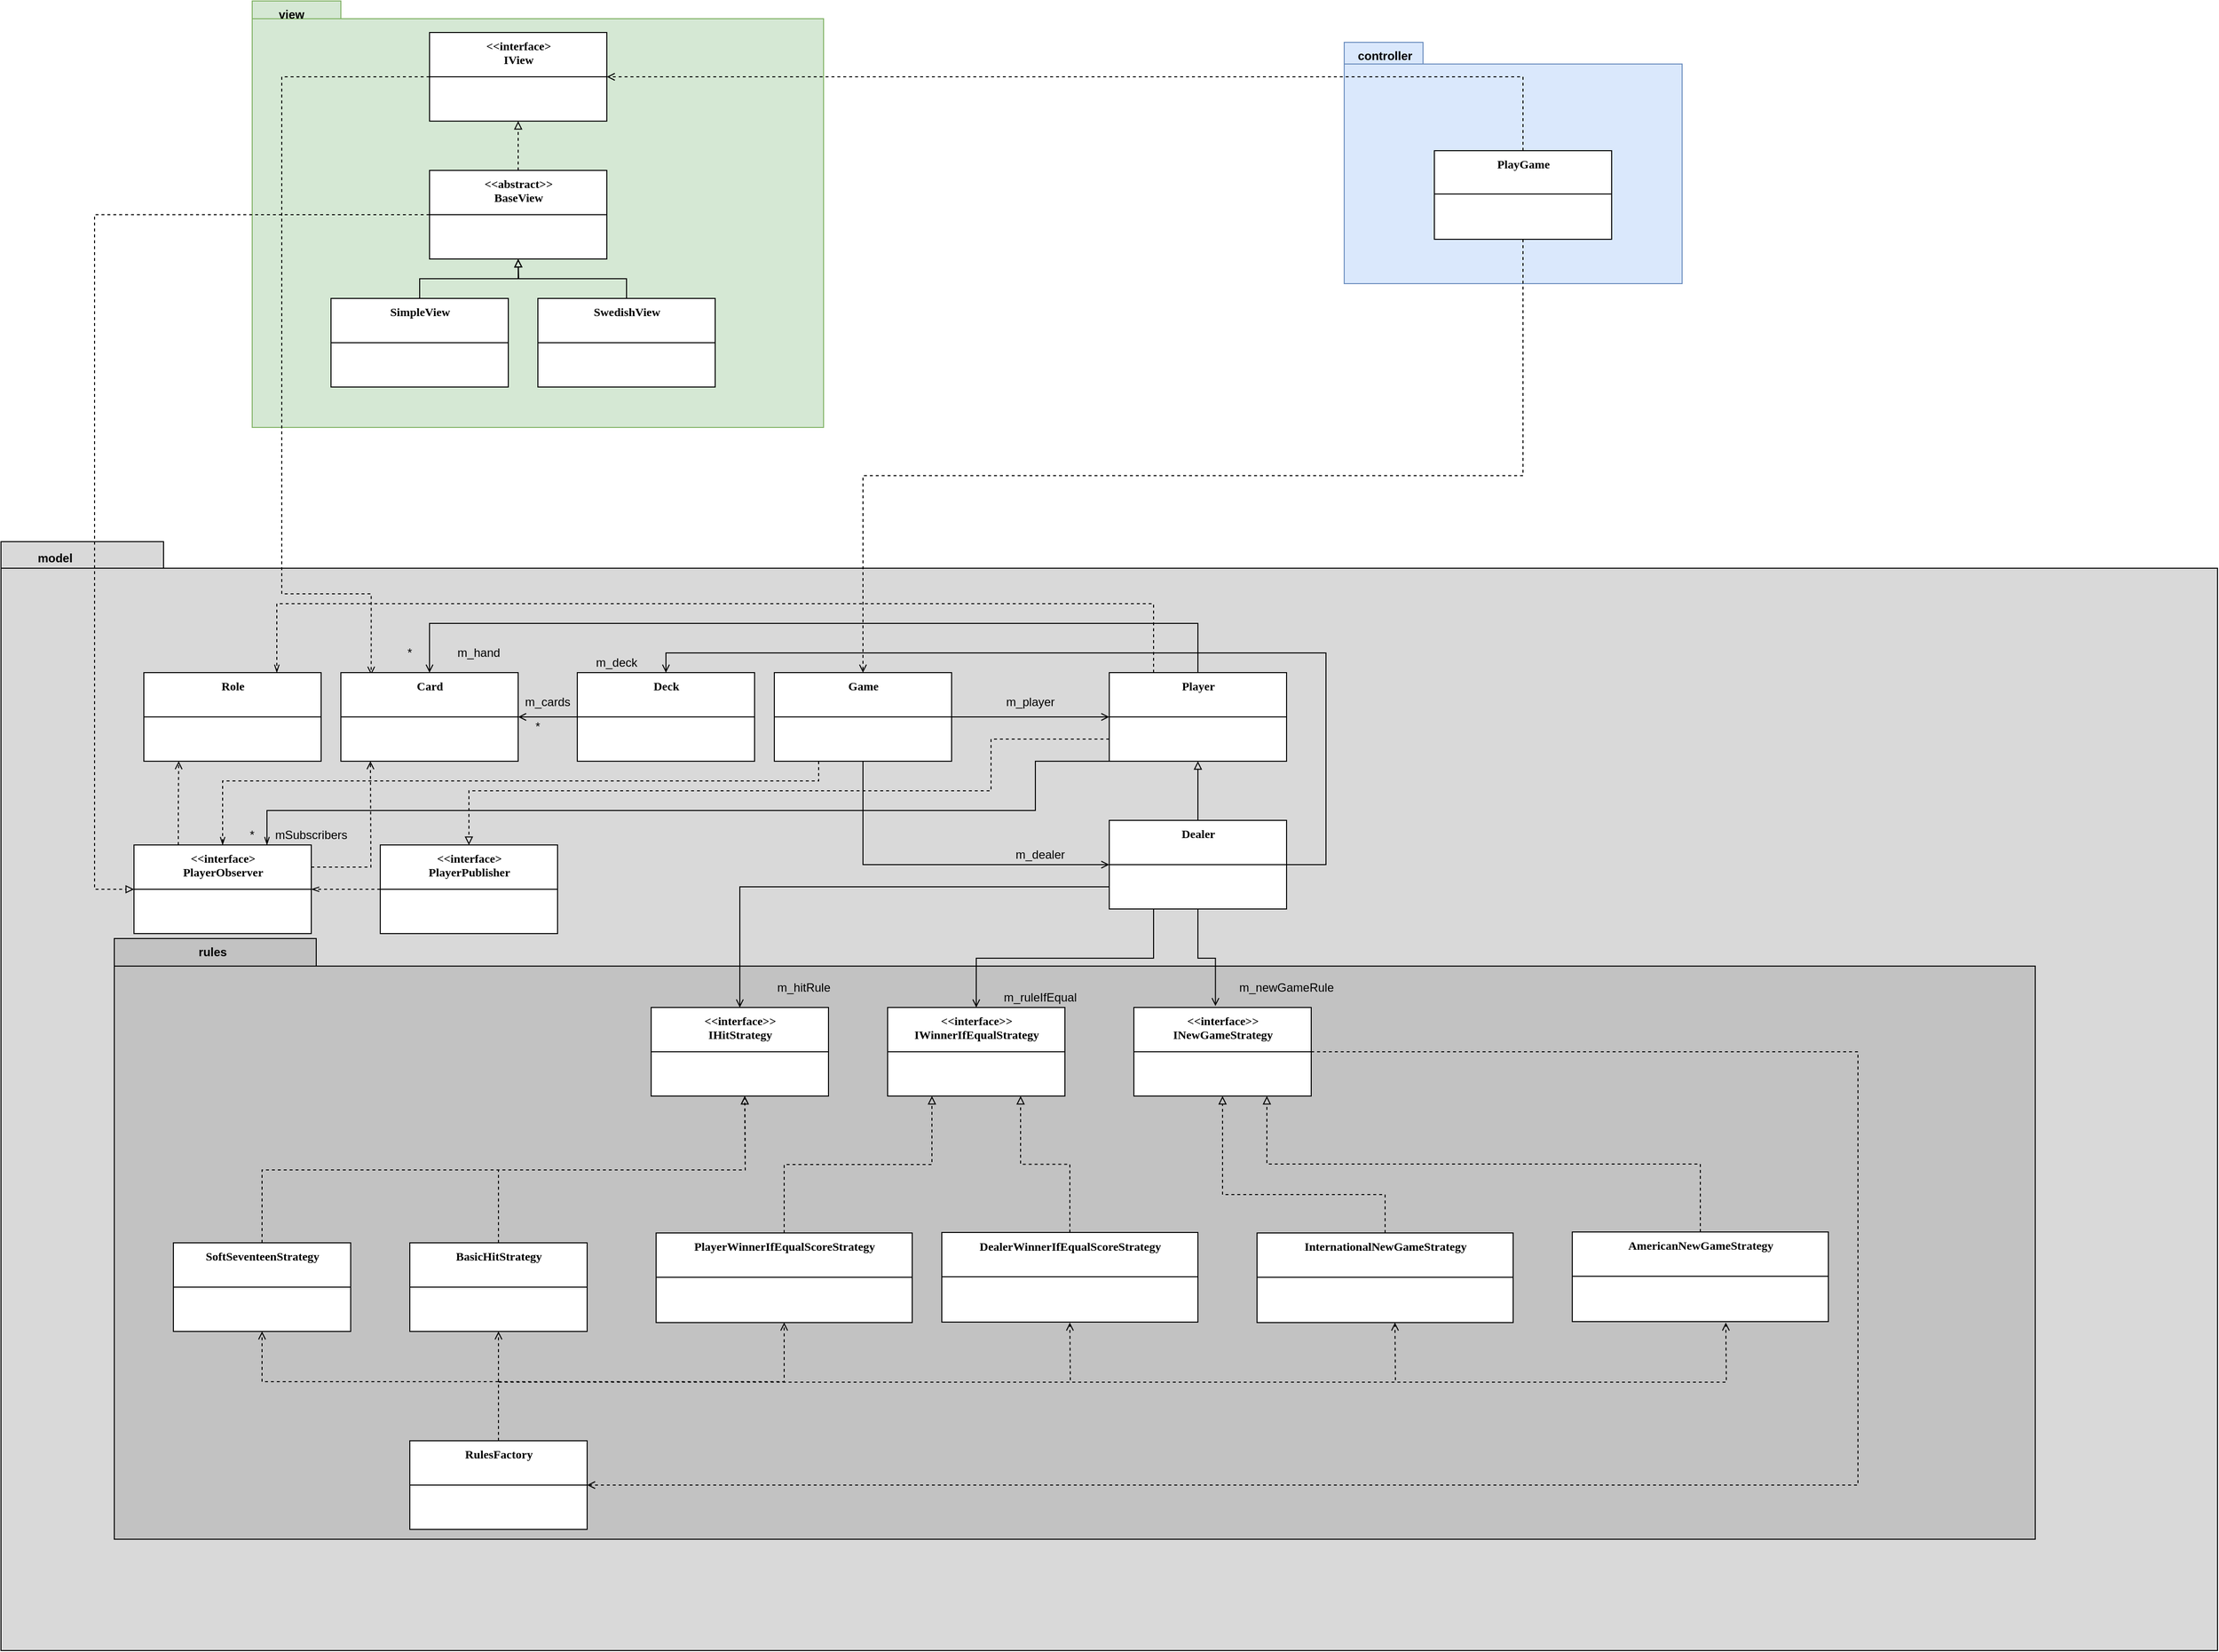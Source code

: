 <mxfile version="12.2.7" type="device" pages="1"><diagram name="Page-1" id="6133507b-19e7-1e82-6fc7-422aa6c4b21f"><mxGraphModel dx="4437" dy="2051" grid="1" gridSize="10" guides="1" tooltips="1" connect="1" arrows="1" fold="1" page="1" pageScale="1" pageWidth="1100" pageHeight="850" background="#ffffff" math="0" shadow="0"><root><mxCell id="0"/><mxCell id="1" parent="0"/><mxCell id="Ve1scf3bhmXjRZdMrJbv-100" value="" style="shape=folder;fontStyle=1;spacingTop=10;tabWidth=90;tabHeight=18;tabPosition=left;html=1;fillColor=#d5e8d4;strokeColor=#82b366;" vertex="1" parent="1"><mxGeometry x="110" y="18" width="580" height="433" as="geometry"/></mxCell><mxCell id="Ve1scf3bhmXjRZdMrJbv-98" value="" style="shape=folder;fontStyle=1;spacingTop=10;tabWidth=80;tabHeight=22;tabPosition=left;html=1;fillColor=#dae8fc;strokeColor=#6c8ebf;" vertex="1" parent="1"><mxGeometry x="1218.5" y="60" width="343" height="245" as="geometry"/></mxCell><mxCell id="Ve1scf3bhmXjRZdMrJbv-91" value="" style="shape=folder;fontStyle=1;spacingTop=10;tabWidth=165;tabHeight=27;tabPosition=left;html=1;fillColor=#D9D9D9;gradientColor=none;" vertex="1" parent="1"><mxGeometry x="-145" y="567" width="2250" height="1126" as="geometry"/></mxCell><mxCell id="Ve1scf3bhmXjRZdMrJbv-92" value="" style="shape=folder;fontStyle=1;spacingTop=10;tabWidth=205;tabHeight=28;tabPosition=left;html=1;fillColor=#C2C2C2;gradientColor=none;" vertex="1" parent="1"><mxGeometry x="-30" y="970" width="1950" height="610" as="geometry"/></mxCell><mxCell id="Ve1scf3bhmXjRZdMrJbv-52" style="edgeStyle=orthogonalEdgeStyle;rounded=0;orthogonalLoop=1;jettySize=auto;html=1;exitX=0;exitY=0.5;exitDx=0;exitDy=0;dashed=1;endArrow=open;endFill=0;strokeWidth=1;entryX=0.171;entryY=0.023;entryDx=0;entryDy=0;entryPerimeter=0;" edge="1" parent="1" source="78961159f06e98e8-17" target="Ve1scf3bhmXjRZdMrJbv-5"><mxGeometry relative="1" as="geometry"><mxPoint x="250" y="630" as="targetPoint"/><Array as="points"><mxPoint x="140" y="95"/><mxPoint x="140" y="620"/><mxPoint x="231" y="620"/></Array></mxGeometry></mxCell><mxCell id="78961159f06e98e8-17" value="&amp;lt;&amp;lt;interface&amp;gt;&lt;br&gt;IView" style="swimlane;html=1;fontStyle=1;align=center;verticalAlign=top;childLayout=stackLayout;horizontal=1;startSize=45;horizontalStack=0;resizeParent=1;resizeLast=0;collapsible=1;marginBottom=0;swimlaneFillColor=#ffffff;rounded=0;shadow=0;comic=0;labelBackgroundColor=none;strokeWidth=1;fillColor=#ffffff;fontFamily=Verdana;fontSize=12" parent="1" vertex="1"><mxGeometry x="290" y="50" width="180" height="90" as="geometry"/></mxCell><mxCell id="Ve1scf3bhmXjRZdMrJbv-63" style="edgeStyle=orthogonalEdgeStyle;rounded=0;orthogonalLoop=1;jettySize=auto;html=1;exitX=0;exitY=0.5;exitDx=0;exitDy=0;entryX=1;entryY=0.5;entryDx=0;entryDy=0;dashed=1;endArrow=openThin;endFill=0;strokeWidth=1;" edge="1" parent="1" source="Ve1scf3bhmXjRZdMrJbv-1" target="Ve1scf3bhmXjRZdMrJbv-2"><mxGeometry relative="1" as="geometry"/></mxCell><mxCell id="Ve1scf3bhmXjRZdMrJbv-1" value="&amp;lt;&amp;lt;interface&amp;gt;&lt;br&gt;PlayerPublisher" style="swimlane;html=1;fontStyle=1;align=center;verticalAlign=top;childLayout=stackLayout;horizontal=1;startSize=45;horizontalStack=0;resizeParent=1;resizeLast=0;collapsible=1;marginBottom=0;swimlaneFillColor=#ffffff;rounded=0;shadow=0;comic=0;labelBackgroundColor=none;strokeWidth=1;fillColor=#ffffff;fontFamily=Verdana;fontSize=12" vertex="1" parent="1"><mxGeometry x="240" y="875" width="180" height="90" as="geometry"/></mxCell><mxCell id="Ve1scf3bhmXjRZdMrJbv-67" style="edgeStyle=orthogonalEdgeStyle;rounded=0;orthogonalLoop=1;jettySize=auto;html=1;exitX=0.25;exitY=0;exitDx=0;exitDy=0;endArrow=open;endFill=0;strokeWidth=1;dashed=1;" edge="1" parent="1" source="Ve1scf3bhmXjRZdMrJbv-2"><mxGeometry relative="1" as="geometry"><mxPoint x="35.412" y="790" as="targetPoint"/></mxGeometry></mxCell><mxCell id="Ve1scf3bhmXjRZdMrJbv-68" style="edgeStyle=orthogonalEdgeStyle;rounded=0;orthogonalLoop=1;jettySize=auto;html=1;exitX=1;exitY=0.25;exitDx=0;exitDy=0;dashed=1;endArrow=open;endFill=0;strokeWidth=1;" edge="1" parent="1" source="Ve1scf3bhmXjRZdMrJbv-2"><mxGeometry relative="1" as="geometry"><mxPoint x="230" y="790" as="targetPoint"/></mxGeometry></mxCell><mxCell id="Ve1scf3bhmXjRZdMrJbv-2" value="&amp;lt;&amp;lt;interface&amp;gt;&lt;br&gt;PlayerObserver" style="swimlane;html=1;fontStyle=1;align=center;verticalAlign=top;childLayout=stackLayout;horizontal=1;startSize=45;horizontalStack=0;resizeParent=1;resizeLast=0;collapsible=1;marginBottom=0;swimlaneFillColor=#ffffff;rounded=0;shadow=0;comic=0;labelBackgroundColor=none;strokeWidth=1;fillColor=#ffffff;fontFamily=Verdana;fontSize=12" vertex="1" parent="1"><mxGeometry x="-10" y="875" width="180" height="90" as="geometry"/></mxCell><mxCell id="Ve1scf3bhmXjRZdMrJbv-46" style="edgeStyle=orthogonalEdgeStyle;rounded=0;orthogonalLoop=1;jettySize=auto;html=1;exitX=0.5;exitY=0;exitDx=0;exitDy=0;endArrow=open;endFill=0;strokeWidth=1;entryX=0.5;entryY=0;entryDx=0;entryDy=0;" edge="1" parent="1" source="Ve1scf3bhmXjRZdMrJbv-3" target="Ve1scf3bhmXjRZdMrJbv-5"><mxGeometry relative="1" as="geometry"><mxPoint x="500" y="560" as="targetPoint"/><Array as="points"><mxPoint x="1070" y="650"/><mxPoint x="290" y="650"/></Array></mxGeometry></mxCell><mxCell id="Ve1scf3bhmXjRZdMrJbv-62" style="edgeStyle=orthogonalEdgeStyle;rounded=0;orthogonalLoop=1;jettySize=auto;html=1;entryX=0.5;entryY=0;entryDx=0;entryDy=0;dashed=1;endArrow=block;endFill=0;strokeWidth=1;exitX=0;exitY=0.75;exitDx=0;exitDy=0;" edge="1" parent="1" source="Ve1scf3bhmXjRZdMrJbv-3" target="Ve1scf3bhmXjRZdMrJbv-1"><mxGeometry relative="1" as="geometry"><mxPoint x="930" y="820" as="sourcePoint"/><Array as="points"><mxPoint x="860" y="820"/><mxPoint x="330" y="820"/></Array></mxGeometry></mxCell><mxCell id="Ve1scf3bhmXjRZdMrJbv-64" style="edgeStyle=orthogonalEdgeStyle;rounded=0;orthogonalLoop=1;jettySize=auto;html=1;exitX=0.25;exitY=1;exitDx=0;exitDy=0;entryX=0.75;entryY=0;entryDx=0;entryDy=0;endArrow=openThin;endFill=0;strokeWidth=1;" edge="1" parent="1" source="Ve1scf3bhmXjRZdMrJbv-3" target="Ve1scf3bhmXjRZdMrJbv-2"><mxGeometry relative="1" as="geometry"><Array as="points"><mxPoint x="905" y="840"/><mxPoint x="125" y="840"/></Array></mxGeometry></mxCell><mxCell id="Ve1scf3bhmXjRZdMrJbv-65" style="edgeStyle=orthogonalEdgeStyle;rounded=0;orthogonalLoop=1;jettySize=auto;html=1;exitX=0.25;exitY=0;exitDx=0;exitDy=0;entryX=0.75;entryY=0;entryDx=0;entryDy=0;endArrow=openThin;endFill=0;strokeWidth=1;dashed=1;" edge="1" parent="1" source="Ve1scf3bhmXjRZdMrJbv-3" target="Ve1scf3bhmXjRZdMrJbv-53"><mxGeometry relative="1" as="geometry"><Array as="points"><mxPoint x="1025" y="630"/><mxPoint x="135" y="630"/></Array></mxGeometry></mxCell><mxCell id="Ve1scf3bhmXjRZdMrJbv-3" value="Player" style="swimlane;html=1;fontStyle=1;align=center;verticalAlign=top;childLayout=stackLayout;horizontal=1;startSize=45;horizontalStack=0;resizeParent=1;resizeLast=0;collapsible=1;marginBottom=0;swimlaneFillColor=#ffffff;rounded=0;shadow=0;comic=0;labelBackgroundColor=none;strokeWidth=1;fillColor=#ffffff;fontFamily=Verdana;fontSize=12" vertex="1" parent="1"><mxGeometry x="980" y="700" width="180" height="90" as="geometry"/></mxCell><mxCell id="Ve1scf3bhmXjRZdMrJbv-5" value="Card" style="swimlane;html=1;fontStyle=1;align=center;verticalAlign=top;childLayout=stackLayout;horizontal=1;startSize=45;horizontalStack=0;resizeParent=1;resizeLast=0;collapsible=1;marginBottom=0;swimlaneFillColor=#ffffff;rounded=0;shadow=0;comic=0;labelBackgroundColor=none;strokeWidth=1;fillColor=#ffffff;fontFamily=Verdana;fontSize=12" vertex="1" parent="1"><mxGeometry x="200" y="700" width="180" height="90" as="geometry"/></mxCell><mxCell id="Ve1scf3bhmXjRZdMrJbv-80" style="edgeStyle=orthogonalEdgeStyle;rounded=0;orthogonalLoop=1;jettySize=auto;html=1;exitX=0;exitY=0.5;exitDx=0;exitDy=0;endArrow=open;endFill=0;strokeWidth=1;entryX=1;entryY=0.5;entryDx=0;entryDy=0;" edge="1" parent="1" source="Ve1scf3bhmXjRZdMrJbv-6" target="Ve1scf3bhmXjRZdMrJbv-5"><mxGeometry relative="1" as="geometry"><mxPoint x="400" y="746" as="targetPoint"/></mxGeometry></mxCell><mxCell id="Ve1scf3bhmXjRZdMrJbv-6" value="Deck" style="swimlane;html=1;fontStyle=1;align=center;verticalAlign=top;childLayout=stackLayout;horizontal=1;startSize=45;horizontalStack=0;resizeParent=1;resizeLast=0;collapsible=1;marginBottom=0;swimlaneFillColor=#ffffff;rounded=0;shadow=0;comic=0;labelBackgroundColor=none;strokeWidth=1;fillColor=#ffffff;fontFamily=Verdana;fontSize=12" vertex="1" parent="1"><mxGeometry x="440" y="700" width="180" height="90" as="geometry"/></mxCell><mxCell id="Ve1scf3bhmXjRZdMrJbv-43" style="edgeStyle=orthogonalEdgeStyle;rounded=0;orthogonalLoop=1;jettySize=auto;html=1;exitX=0.5;exitY=1;exitDx=0;exitDy=0;entryX=0;entryY=0.5;entryDx=0;entryDy=0;endArrow=open;endFill=0;strokeWidth=1;" edge="1" parent="1" source="Ve1scf3bhmXjRZdMrJbv-7" target="Ve1scf3bhmXjRZdMrJbv-8"><mxGeometry relative="1" as="geometry"/></mxCell><mxCell id="Ve1scf3bhmXjRZdMrJbv-44" style="edgeStyle=orthogonalEdgeStyle;rounded=0;orthogonalLoop=1;jettySize=auto;html=1;exitX=1;exitY=0.5;exitDx=0;exitDy=0;entryX=0;entryY=0.5;entryDx=0;entryDy=0;endArrow=open;endFill=0;strokeWidth=1;" edge="1" parent="1" source="Ve1scf3bhmXjRZdMrJbv-7" target="Ve1scf3bhmXjRZdMrJbv-3"><mxGeometry relative="1" as="geometry"/></mxCell><mxCell id="Ve1scf3bhmXjRZdMrJbv-60" style="edgeStyle=orthogonalEdgeStyle;rounded=0;orthogonalLoop=1;jettySize=auto;html=1;exitX=0.25;exitY=1;exitDx=0;exitDy=0;entryX=0.5;entryY=0;entryDx=0;entryDy=0;dashed=1;endArrow=openThin;endFill=0;strokeWidth=1;" edge="1" parent="1" source="Ve1scf3bhmXjRZdMrJbv-7" target="Ve1scf3bhmXjRZdMrJbv-2"><mxGeometry relative="1" as="geometry"><Array as="points"><mxPoint x="685" y="810"/><mxPoint x="80" y="810"/></Array></mxGeometry></mxCell><mxCell id="Ve1scf3bhmXjRZdMrJbv-7" value="Game" style="swimlane;html=1;fontStyle=1;align=center;verticalAlign=top;childLayout=stackLayout;horizontal=1;startSize=45;horizontalStack=0;resizeParent=1;resizeLast=0;collapsible=1;marginBottom=0;swimlaneFillColor=#ffffff;rounded=0;shadow=0;comic=0;labelBackgroundColor=none;strokeWidth=1;fillColor=#ffffff;fontFamily=Verdana;fontSize=12" vertex="1" parent="1"><mxGeometry x="640" y="700" width="180" height="90" as="geometry"/></mxCell><mxCell id="Ve1scf3bhmXjRZdMrJbv-41" style="edgeStyle=orthogonalEdgeStyle;rounded=0;orthogonalLoop=1;jettySize=auto;html=1;exitX=0.5;exitY=0;exitDx=0;exitDy=0;entryX=0.5;entryY=1;entryDx=0;entryDy=0;endArrow=block;endFill=0;strokeWidth=1;" edge="1" parent="1" source="Ve1scf3bhmXjRZdMrJbv-8" target="Ve1scf3bhmXjRZdMrJbv-3"><mxGeometry relative="1" as="geometry"/></mxCell><mxCell id="Ve1scf3bhmXjRZdMrJbv-42" style="edgeStyle=orthogonalEdgeStyle;rounded=0;orthogonalLoop=1;jettySize=auto;html=1;exitX=0.5;exitY=1;exitDx=0;exitDy=0;entryX=0.46;entryY=-0.016;entryDx=0;entryDy=0;entryPerimeter=0;endArrow=open;endFill=0;strokeWidth=1;" edge="1" parent="1" source="Ve1scf3bhmXjRZdMrJbv-8" target="Ve1scf3bhmXjRZdMrJbv-18"><mxGeometry relative="1" as="geometry"/></mxCell><mxCell id="Ve1scf3bhmXjRZdMrJbv-47" style="edgeStyle=orthogonalEdgeStyle;rounded=0;orthogonalLoop=1;jettySize=auto;html=1;exitX=0;exitY=0.75;exitDx=0;exitDy=0;entryX=0.5;entryY=0;entryDx=0;entryDy=0;endArrow=open;endFill=0;strokeWidth=1;" edge="1" parent="1" source="Ve1scf3bhmXjRZdMrJbv-8" target="Ve1scf3bhmXjRZdMrJbv-17"><mxGeometry relative="1" as="geometry"/></mxCell><mxCell id="Ve1scf3bhmXjRZdMrJbv-49" style="edgeStyle=orthogonalEdgeStyle;rounded=0;orthogonalLoop=1;jettySize=auto;html=1;exitX=0.25;exitY=1;exitDx=0;exitDy=0;entryX=0.5;entryY=0;entryDx=0;entryDy=0;endArrow=open;endFill=0;strokeWidth=1;" edge="1" parent="1" source="Ve1scf3bhmXjRZdMrJbv-8" target="Ve1scf3bhmXjRZdMrJbv-19"><mxGeometry relative="1" as="geometry"/></mxCell><mxCell id="Ve1scf3bhmXjRZdMrJbv-66" style="edgeStyle=orthogonalEdgeStyle;rounded=0;orthogonalLoop=1;jettySize=auto;html=1;exitX=1;exitY=0.5;exitDx=0;exitDy=0;entryX=0.5;entryY=0;entryDx=0;entryDy=0;endArrow=open;endFill=0;strokeWidth=1;" edge="1" parent="1" source="Ve1scf3bhmXjRZdMrJbv-8" target="Ve1scf3bhmXjRZdMrJbv-6"><mxGeometry relative="1" as="geometry"><Array as="points"><mxPoint x="1200" y="895"/><mxPoint x="1200" y="680"/><mxPoint x="530" y="680"/></Array></mxGeometry></mxCell><mxCell id="Ve1scf3bhmXjRZdMrJbv-8" value="Dealer" style="swimlane;html=1;fontStyle=1;align=center;verticalAlign=top;childLayout=stackLayout;horizontal=1;startSize=45;horizontalStack=0;resizeParent=1;resizeLast=0;collapsible=1;marginBottom=0;swimlaneFillColor=#ffffff;rounded=0;shadow=0;comic=0;labelBackgroundColor=none;strokeWidth=1;fillColor=#ffffff;fontFamily=Verdana;fontSize=12" vertex="1" parent="1"><mxGeometry x="980" y="850" width="180" height="90" as="geometry"/></mxCell><mxCell id="Ve1scf3bhmXjRZdMrJbv-16" style="edgeStyle=orthogonalEdgeStyle;rounded=0;orthogonalLoop=1;jettySize=auto;html=1;exitX=0.5;exitY=0;exitDx=0;exitDy=0;entryX=1;entryY=0.5;entryDx=0;entryDy=0;endArrow=open;endFill=0;strokeWidth=1;dashed=1;" edge="1" parent="1" source="Ve1scf3bhmXjRZdMrJbv-9" target="78961159f06e98e8-17"><mxGeometry relative="1" as="geometry"/></mxCell><mxCell id="Ve1scf3bhmXjRZdMrJbv-50" style="edgeStyle=orthogonalEdgeStyle;rounded=0;orthogonalLoop=1;jettySize=auto;html=1;exitX=0.5;exitY=1;exitDx=0;exitDy=0;endArrow=open;endFill=0;strokeWidth=1;dashed=1;" edge="1" parent="1" source="Ve1scf3bhmXjRZdMrJbv-9" target="Ve1scf3bhmXjRZdMrJbv-7"><mxGeometry relative="1" as="geometry"><Array as="points"><mxPoint x="1400" y="500"/><mxPoint x="730" y="500"/></Array></mxGeometry></mxCell><mxCell id="Ve1scf3bhmXjRZdMrJbv-9" value="PlayGame" style="swimlane;html=1;fontStyle=1;align=center;verticalAlign=top;childLayout=stackLayout;horizontal=1;startSize=44;horizontalStack=0;resizeParent=1;resizeLast=0;collapsible=1;marginBottom=0;swimlaneFillColor=#ffffff;rounded=0;shadow=0;comic=0;labelBackgroundColor=none;strokeWidth=1;fillColor=#ffffff;fontFamily=Verdana;fontSize=12" vertex="1" parent="1"><mxGeometry x="1310" y="170" width="180" height="90" as="geometry"/></mxCell><mxCell id="Ve1scf3bhmXjRZdMrJbv-13" style="edgeStyle=orthogonalEdgeStyle;rounded=0;orthogonalLoop=1;jettySize=auto;html=1;exitX=0.5;exitY=0;exitDx=0;exitDy=0;entryX=0.5;entryY=1;entryDx=0;entryDy=0;endArrow=block;endFill=0;strokeWidth=1;dashed=1;" edge="1" parent="1" source="Ve1scf3bhmXjRZdMrJbv-10" target="78961159f06e98e8-17"><mxGeometry relative="1" as="geometry"/></mxCell><mxCell id="Ve1scf3bhmXjRZdMrJbv-59" style="edgeStyle=orthogonalEdgeStyle;rounded=0;orthogonalLoop=1;jettySize=auto;html=1;exitX=0;exitY=0.5;exitDx=0;exitDy=0;entryX=0;entryY=0.5;entryDx=0;entryDy=0;dashed=1;endArrow=block;endFill=0;strokeWidth=1;" edge="1" parent="1" source="Ve1scf3bhmXjRZdMrJbv-10" target="Ve1scf3bhmXjRZdMrJbv-2"><mxGeometry relative="1" as="geometry"><Array as="points"><mxPoint x="-50" y="235"/><mxPoint x="-50" y="920"/></Array></mxGeometry></mxCell><mxCell id="Ve1scf3bhmXjRZdMrJbv-10" value="&amp;lt;&amp;lt;abstract&amp;gt;&amp;gt;&lt;br&gt;BaseView" style="swimlane;html=1;fontStyle=1;align=center;verticalAlign=top;childLayout=stackLayout;horizontal=1;startSize=45;horizontalStack=0;resizeParent=1;resizeLast=0;collapsible=1;marginBottom=0;swimlaneFillColor=#ffffff;rounded=0;shadow=0;comic=0;labelBackgroundColor=none;strokeWidth=1;fillColor=#ffffff;fontFamily=Verdana;fontSize=12" vertex="1" parent="1"><mxGeometry x="290" y="190" width="180" height="90" as="geometry"/></mxCell><mxCell id="Ve1scf3bhmXjRZdMrJbv-14" style="edgeStyle=orthogonalEdgeStyle;rounded=0;orthogonalLoop=1;jettySize=auto;html=1;exitX=0.5;exitY=0;exitDx=0;exitDy=0;entryX=0.5;entryY=1;entryDx=0;entryDy=0;endArrow=block;endFill=0;strokeWidth=1;" edge="1" parent="1" source="Ve1scf3bhmXjRZdMrJbv-11" target="Ve1scf3bhmXjRZdMrJbv-10"><mxGeometry relative="1" as="geometry"/></mxCell><mxCell id="Ve1scf3bhmXjRZdMrJbv-11" value="SwedishView" style="swimlane;html=1;fontStyle=1;align=center;verticalAlign=top;childLayout=stackLayout;horizontal=1;startSize=45;horizontalStack=0;resizeParent=1;resizeLast=0;collapsible=1;marginBottom=0;swimlaneFillColor=#ffffff;rounded=0;shadow=0;comic=0;labelBackgroundColor=none;strokeWidth=1;fillColor=#ffffff;fontFamily=Verdana;fontSize=12" vertex="1" parent="1"><mxGeometry x="400" y="320" width="180" height="90" as="geometry"/></mxCell><mxCell id="Ve1scf3bhmXjRZdMrJbv-15" style="edgeStyle=orthogonalEdgeStyle;rounded=0;orthogonalLoop=1;jettySize=auto;html=1;exitX=0.5;exitY=0;exitDx=0;exitDy=0;endArrow=block;endFill=0;strokeWidth=1;" edge="1" parent="1" source="Ve1scf3bhmXjRZdMrJbv-12"><mxGeometry relative="1" as="geometry"><mxPoint x="380.0" y="280" as="targetPoint"/></mxGeometry></mxCell><mxCell id="Ve1scf3bhmXjRZdMrJbv-12" value="SimpleView" style="swimlane;html=1;fontStyle=1;align=center;verticalAlign=top;childLayout=stackLayout;horizontal=1;startSize=45;horizontalStack=0;resizeParent=1;resizeLast=0;collapsible=1;marginBottom=0;swimlaneFillColor=#ffffff;rounded=0;shadow=0;comic=0;labelBackgroundColor=none;strokeWidth=1;fillColor=#ffffff;fontFamily=Verdana;fontSize=12" vertex="1" parent="1"><mxGeometry x="190" y="320" width="180" height="90" as="geometry"/></mxCell><mxCell id="Ve1scf3bhmXjRZdMrJbv-17" value="&amp;lt;&amp;lt;interface&amp;gt;&amp;gt;&lt;br&gt;IHitStrategy" style="swimlane;html=1;fontStyle=1;align=center;verticalAlign=top;childLayout=stackLayout;horizontal=1;startSize=45;horizontalStack=0;resizeParent=1;resizeLast=0;collapsible=1;marginBottom=0;swimlaneFillColor=#ffffff;rounded=0;shadow=0;comic=0;labelBackgroundColor=none;strokeWidth=1;fillColor=#ffffff;fontFamily=Verdana;fontSize=12" vertex="1" parent="1"><mxGeometry x="515" y="1040" width="180" height="90" as="geometry"/></mxCell><mxCell id="Ve1scf3bhmXjRZdMrJbv-51" style="edgeStyle=orthogonalEdgeStyle;rounded=0;orthogonalLoop=1;jettySize=auto;html=1;exitX=1;exitY=0.5;exitDx=0;exitDy=0;entryX=1;entryY=0.5;entryDx=0;entryDy=0;dashed=1;endArrow=open;endFill=0;strokeWidth=1;" edge="1" parent="1" source="Ve1scf3bhmXjRZdMrJbv-18" target="Ve1scf3bhmXjRZdMrJbv-21"><mxGeometry relative="1" as="geometry"><Array as="points"><mxPoint x="1740" y="1085"/><mxPoint x="1740" y="1525"/></Array></mxGeometry></mxCell><mxCell id="Ve1scf3bhmXjRZdMrJbv-18" value="&amp;lt;&amp;lt;interface&amp;gt;&amp;gt;&lt;br&gt;INewGameStrategy" style="swimlane;html=1;fontStyle=1;align=center;verticalAlign=top;childLayout=stackLayout;horizontal=1;startSize=45;horizontalStack=0;resizeParent=1;resizeLast=0;collapsible=1;marginBottom=0;swimlaneFillColor=#ffffff;rounded=0;shadow=0;comic=0;labelBackgroundColor=none;strokeWidth=1;fillColor=#ffffff;fontFamily=Verdana;fontSize=12" vertex="1" parent="1"><mxGeometry x="1005" y="1040" width="180" height="90" as="geometry"/></mxCell><mxCell id="Ve1scf3bhmXjRZdMrJbv-19" value="&amp;lt;&amp;lt;interface&amp;gt;&amp;gt;&lt;br&gt;IWinnerIfEqualStrategy" style="swimlane;html=1;fontStyle=1;align=center;verticalAlign=top;childLayout=stackLayout;horizontal=1;startSize=45;horizontalStack=0;resizeParent=1;resizeLast=0;collapsible=1;marginBottom=0;swimlaneFillColor=#ffffff;rounded=0;shadow=0;comic=0;labelBackgroundColor=none;strokeWidth=1;fillColor=#ffffff;fontFamily=Verdana;fontSize=12" vertex="1" parent="1"><mxGeometry x="755" y="1040" width="180" height="90" as="geometry"/></mxCell><mxCell id="Ve1scf3bhmXjRZdMrJbv-33" style="edgeStyle=orthogonalEdgeStyle;rounded=0;orthogonalLoop=1;jettySize=auto;html=1;exitX=0.5;exitY=0;exitDx=0;exitDy=0;dashed=1;endArrow=open;endFill=0;strokeWidth=1;" edge="1" parent="1" source="Ve1scf3bhmXjRZdMrJbv-20"><mxGeometry relative="1" as="geometry"><mxPoint x="610" y="1130" as="targetPoint"/></mxGeometry></mxCell><mxCell id="Ve1scf3bhmXjRZdMrJbv-20" value="SoftSeventeenStrategy" style="swimlane;html=1;fontStyle=1;align=center;verticalAlign=top;childLayout=stackLayout;horizontal=1;startSize=45;horizontalStack=0;resizeParent=1;resizeLast=0;collapsible=1;marginBottom=0;swimlaneFillColor=#ffffff;rounded=0;shadow=0;comic=0;labelBackgroundColor=none;strokeWidth=1;fillColor=#ffffff;fontFamily=Verdana;fontSize=12" vertex="1" parent="1"><mxGeometry x="30" y="1279" width="180" height="90" as="geometry"/></mxCell><mxCell id="Ve1scf3bhmXjRZdMrJbv-27" style="edgeStyle=orthogonalEdgeStyle;rounded=0;orthogonalLoop=1;jettySize=auto;html=1;exitX=0.5;exitY=0;exitDx=0;exitDy=0;entryX=0.5;entryY=1;entryDx=0;entryDy=0;dashed=1;endArrow=open;endFill=0;strokeWidth=1;" edge="1" parent="1" source="Ve1scf3bhmXjRZdMrJbv-21" target="Ve1scf3bhmXjRZdMrJbv-20"><mxGeometry relative="1" as="geometry"><Array as="points"><mxPoint x="360" y="1420"/><mxPoint x="120" y="1420"/></Array></mxGeometry></mxCell><mxCell id="Ve1scf3bhmXjRZdMrJbv-28" style="edgeStyle=orthogonalEdgeStyle;rounded=0;orthogonalLoop=1;jettySize=auto;html=1;exitX=0.5;exitY=0;exitDx=0;exitDy=0;entryX=0.5;entryY=1;entryDx=0;entryDy=0;dashed=1;endArrow=open;endFill=0;strokeWidth=1;" edge="1" parent="1" source="Ve1scf3bhmXjRZdMrJbv-21" target="Ve1scf3bhmXjRZdMrJbv-26"><mxGeometry relative="1" as="geometry"/></mxCell><mxCell id="Ve1scf3bhmXjRZdMrJbv-29" style="edgeStyle=orthogonalEdgeStyle;rounded=0;orthogonalLoop=1;jettySize=auto;html=1;exitX=0.5;exitY=0;exitDx=0;exitDy=0;entryX=0.5;entryY=1;entryDx=0;entryDy=0;dashed=1;endArrow=open;endFill=0;strokeWidth=1;" edge="1" parent="1" source="Ve1scf3bhmXjRZdMrJbv-21" target="Ve1scf3bhmXjRZdMrJbv-22"><mxGeometry relative="1" as="geometry"/></mxCell><mxCell id="Ve1scf3bhmXjRZdMrJbv-30" style="edgeStyle=orthogonalEdgeStyle;rounded=0;orthogonalLoop=1;jettySize=auto;html=1;exitX=0.5;exitY=0;exitDx=0;exitDy=0;dashed=1;endArrow=open;endFill=0;strokeWidth=1;" edge="1" parent="1" source="Ve1scf3bhmXjRZdMrJbv-21"><mxGeometry relative="1" as="geometry"><mxPoint x="940" y="1360" as="targetPoint"/></mxGeometry></mxCell><mxCell id="Ve1scf3bhmXjRZdMrJbv-31" style="edgeStyle=orthogonalEdgeStyle;rounded=0;orthogonalLoop=1;jettySize=auto;html=1;exitX=0.5;exitY=0;exitDx=0;exitDy=0;dashed=1;endArrow=open;endFill=0;strokeWidth=1;" edge="1" parent="1" source="Ve1scf3bhmXjRZdMrJbv-21"><mxGeometry relative="1" as="geometry"><mxPoint x="1270" y="1360" as="targetPoint"/></mxGeometry></mxCell><mxCell id="Ve1scf3bhmXjRZdMrJbv-32" style="edgeStyle=orthogonalEdgeStyle;rounded=0;orthogonalLoop=1;jettySize=auto;html=1;exitX=0.5;exitY=0;exitDx=0;exitDy=0;dashed=1;endArrow=open;endFill=0;strokeWidth=1;" edge="1" parent="1" source="Ve1scf3bhmXjRZdMrJbv-21"><mxGeometry relative="1" as="geometry"><mxPoint x="1605.882" y="1360" as="targetPoint"/></mxGeometry></mxCell><mxCell id="Ve1scf3bhmXjRZdMrJbv-21" value="RulesFactory" style="swimlane;html=1;fontStyle=1;align=center;verticalAlign=top;childLayout=stackLayout;horizontal=1;startSize=45;horizontalStack=0;resizeParent=1;resizeLast=0;collapsible=1;marginBottom=0;swimlaneFillColor=#ffffff;rounded=0;shadow=0;comic=0;labelBackgroundColor=none;strokeWidth=1;fillColor=#ffffff;fontFamily=Verdana;fontSize=12" vertex="1" parent="1"><mxGeometry x="270" y="1480" width="180" height="90" as="geometry"/></mxCell><mxCell id="Ve1scf3bhmXjRZdMrJbv-37" style="edgeStyle=orthogonalEdgeStyle;rounded=0;orthogonalLoop=1;jettySize=auto;html=1;exitX=0.5;exitY=0;exitDx=0;exitDy=0;dashed=1;endArrow=block;endFill=0;strokeWidth=1;entryX=0.25;entryY=1;entryDx=0;entryDy=0;" edge="1" parent="1" source="Ve1scf3bhmXjRZdMrJbv-22" target="Ve1scf3bhmXjRZdMrJbv-19"><mxGeometry relative="1" as="geometry"><mxPoint x="850" y="1130" as="targetPoint"/></mxGeometry></mxCell><mxCell id="Ve1scf3bhmXjRZdMrJbv-22" value="PlayerWinnerIfEqualScoreStrategy" style="swimlane;html=1;fontStyle=1;align=center;verticalAlign=top;childLayout=stackLayout;horizontal=1;startSize=45;horizontalStack=0;resizeParent=1;resizeLast=0;collapsible=1;marginBottom=0;swimlaneFillColor=#ffffff;rounded=0;shadow=0;comic=0;labelBackgroundColor=none;strokeWidth=1;fillColor=#ffffff;fontFamily=Verdana;fontSize=12" vertex="1" parent="1"><mxGeometry x="520" y="1269" width="260" height="91" as="geometry"/></mxCell><mxCell id="Ve1scf3bhmXjRZdMrJbv-36" style="edgeStyle=orthogonalEdgeStyle;rounded=0;orthogonalLoop=1;jettySize=auto;html=1;exitX=0.5;exitY=0;exitDx=0;exitDy=0;dashed=1;endArrow=block;endFill=0;strokeWidth=1;entryX=0.75;entryY=1;entryDx=0;entryDy=0;" edge="1" parent="1" source="Ve1scf3bhmXjRZdMrJbv-23" target="Ve1scf3bhmXjRZdMrJbv-19"><mxGeometry relative="1" as="geometry"><mxPoint x="850" y="1130" as="targetPoint"/></mxGeometry></mxCell><mxCell id="Ve1scf3bhmXjRZdMrJbv-23" value="DealerWinnerIfEqualScoreStrategy" style="swimlane;html=1;fontStyle=1;align=center;verticalAlign=top;childLayout=stackLayout;horizontal=1;startSize=45;horizontalStack=0;resizeParent=1;resizeLast=0;collapsible=1;marginBottom=0;swimlaneFillColor=#ffffff;rounded=0;shadow=0;comic=0;labelBackgroundColor=none;strokeWidth=1;fillColor=#ffffff;fontFamily=Verdana;fontSize=12" vertex="1" parent="1"><mxGeometry x="810" y="1268.5" width="260" height="91" as="geometry"/></mxCell><mxCell id="Ve1scf3bhmXjRZdMrJbv-39" style="edgeStyle=orthogonalEdgeStyle;rounded=0;orthogonalLoop=1;jettySize=auto;html=1;exitX=0.5;exitY=0;exitDx=0;exitDy=0;entryX=0.5;entryY=1;entryDx=0;entryDy=0;dashed=1;endArrow=block;endFill=0;strokeWidth=1;" edge="1" parent="1" source="Ve1scf3bhmXjRZdMrJbv-24" target="Ve1scf3bhmXjRZdMrJbv-18"><mxGeometry relative="1" as="geometry"><Array as="points"><mxPoint x="1260" y="1230"/><mxPoint x="1095" y="1230"/></Array></mxGeometry></mxCell><mxCell id="Ve1scf3bhmXjRZdMrJbv-24" value="InternationalNewGameStrategy" style="swimlane;html=1;fontStyle=1;align=center;verticalAlign=top;childLayout=stackLayout;horizontal=1;startSize=45;horizontalStack=0;resizeParent=1;resizeLast=0;collapsible=1;marginBottom=0;swimlaneFillColor=#ffffff;rounded=0;shadow=0;comic=0;labelBackgroundColor=none;strokeWidth=1;fillColor=#ffffff;fontFamily=Verdana;fontSize=12" vertex="1" parent="1"><mxGeometry x="1130" y="1269" width="260" height="91" as="geometry"/></mxCell><mxCell id="Ve1scf3bhmXjRZdMrJbv-40" style="edgeStyle=orthogonalEdgeStyle;rounded=0;orthogonalLoop=1;jettySize=auto;html=1;exitX=0.5;exitY=0;exitDx=0;exitDy=0;entryX=0.75;entryY=1;entryDx=0;entryDy=0;dashed=1;endArrow=block;endFill=0;strokeWidth=1;" edge="1" parent="1" source="Ve1scf3bhmXjRZdMrJbv-25" target="Ve1scf3bhmXjRZdMrJbv-18"><mxGeometry relative="1" as="geometry"/></mxCell><mxCell id="Ve1scf3bhmXjRZdMrJbv-25" value="AmericanNewGameStrategy" style="swimlane;html=1;fontStyle=1;align=center;verticalAlign=top;childLayout=stackLayout;horizontal=1;startSize=45;horizontalStack=0;resizeParent=1;resizeLast=0;collapsible=1;marginBottom=0;swimlaneFillColor=#ffffff;rounded=0;shadow=0;comic=0;labelBackgroundColor=none;strokeWidth=1;fillColor=#ffffff;fontFamily=Verdana;fontSize=12" vertex="1" parent="1"><mxGeometry x="1450" y="1268" width="260" height="91" as="geometry"/></mxCell><mxCell id="Ve1scf3bhmXjRZdMrJbv-34" style="edgeStyle=orthogonalEdgeStyle;rounded=0;orthogonalLoop=1;jettySize=auto;html=1;exitX=0.5;exitY=0;exitDx=0;exitDy=0;dashed=1;endArrow=block;endFill=0;strokeWidth=1;" edge="1" parent="1" source="Ve1scf3bhmXjRZdMrJbv-26"><mxGeometry relative="1" as="geometry"><mxPoint x="610" y="1130" as="targetPoint"/></mxGeometry></mxCell><mxCell id="Ve1scf3bhmXjRZdMrJbv-26" value="BasicHitStrategy" style="swimlane;html=1;fontStyle=1;align=center;verticalAlign=top;childLayout=stackLayout;horizontal=1;startSize=45;horizontalStack=0;resizeParent=1;resizeLast=0;collapsible=1;marginBottom=0;swimlaneFillColor=#ffffff;rounded=0;shadow=0;comic=0;labelBackgroundColor=none;strokeWidth=1;fillColor=#ffffff;fontFamily=Verdana;fontSize=12" vertex="1" parent="1"><mxGeometry x="270" y="1279" width="180" height="90" as="geometry"/></mxCell><mxCell id="Ve1scf3bhmXjRZdMrJbv-53" value="Role" style="swimlane;html=1;fontStyle=1;align=center;verticalAlign=top;childLayout=stackLayout;horizontal=1;startSize=45;horizontalStack=0;resizeParent=1;resizeLast=0;collapsible=1;marginBottom=0;swimlaneFillColor=#ffffff;rounded=0;shadow=0;comic=0;labelBackgroundColor=none;strokeWidth=1;fillColor=#ffffff;fontFamily=Verdana;fontSize=12" vertex="1" parent="1"><mxGeometry y="700" width="180" height="90" as="geometry"/></mxCell><mxCell id="Ve1scf3bhmXjRZdMrJbv-70" value="m_newGameRule" style="text;html=1;strokeColor=none;fillColor=none;align=center;verticalAlign=middle;whiteSpace=wrap;rounded=0;" vertex="1" parent="1"><mxGeometry x="1099.5" y="1010" width="120" height="20" as="geometry"/></mxCell><mxCell id="Ve1scf3bhmXjRZdMrJbv-71" value="m_ruleIfEqual" style="text;html=1;strokeColor=none;fillColor=none;align=center;verticalAlign=middle;whiteSpace=wrap;rounded=0;" vertex="1" parent="1"><mxGeometry x="850" y="1020" width="120" height="20" as="geometry"/></mxCell><mxCell id="Ve1scf3bhmXjRZdMrJbv-74" value="m_hitRule" style="text;html=1;strokeColor=none;fillColor=none;align=center;verticalAlign=middle;whiteSpace=wrap;rounded=0;" vertex="1" parent="1"><mxGeometry x="610" y="1010" width="120" height="20" as="geometry"/></mxCell><mxCell id="Ve1scf3bhmXjRZdMrJbv-75" value="m_player" style="text;html=1;strokeColor=none;fillColor=none;align=center;verticalAlign=middle;whiteSpace=wrap;rounded=0;" vertex="1" parent="1"><mxGeometry x="840" y="720" width="120" height="20" as="geometry"/></mxCell><mxCell id="Ve1scf3bhmXjRZdMrJbv-77" value="m_dealer" style="text;html=1;strokeColor=none;fillColor=none;align=center;verticalAlign=middle;whiteSpace=wrap;rounded=0;" vertex="1" parent="1"><mxGeometry x="850" y="875" width="120" height="20" as="geometry"/></mxCell><mxCell id="Ve1scf3bhmXjRZdMrJbv-78" value="m_deck" style="text;html=1;strokeColor=none;fillColor=none;align=center;verticalAlign=middle;whiteSpace=wrap;rounded=0;" vertex="1" parent="1"><mxGeometry x="420" y="680" width="120" height="20" as="geometry"/></mxCell><mxCell id="Ve1scf3bhmXjRZdMrJbv-79" value="m_hand" style="text;html=1;strokeColor=none;fillColor=none;align=center;verticalAlign=middle;whiteSpace=wrap;rounded=0;" vertex="1" parent="1"><mxGeometry x="280" y="670" width="120" height="20" as="geometry"/></mxCell><mxCell id="Ve1scf3bhmXjRZdMrJbv-81" value="m_cards" style="text;html=1;strokeColor=none;fillColor=none;align=center;verticalAlign=middle;whiteSpace=wrap;rounded=0;" vertex="1" parent="1"><mxGeometry x="350" y="720" width="120" height="20" as="geometry"/></mxCell><mxCell id="Ve1scf3bhmXjRZdMrJbv-82" value="mSubscribers" style="text;html=1;strokeColor=none;fillColor=none;align=center;verticalAlign=middle;whiteSpace=wrap;rounded=0;" vertex="1" parent="1"><mxGeometry x="110" y="855" width="120" height="20" as="geometry"/></mxCell><mxCell id="Ve1scf3bhmXjRZdMrJbv-83" value="*" style="text;html=1;strokeColor=none;fillColor=none;align=center;verticalAlign=middle;whiteSpace=wrap;rounded=0;" vertex="1" parent="1"><mxGeometry x="90" y="855" width="40" height="20" as="geometry"/></mxCell><mxCell id="Ve1scf3bhmXjRZdMrJbv-85" value="*" style="text;html=1;strokeColor=none;fillColor=none;align=center;verticalAlign=middle;whiteSpace=wrap;rounded=0;" vertex="1" parent="1"><mxGeometry x="380" y="745" width="40" height="20" as="geometry"/></mxCell><mxCell id="Ve1scf3bhmXjRZdMrJbv-86" value="*" style="text;html=1;strokeColor=none;fillColor=none;align=center;verticalAlign=middle;whiteSpace=wrap;rounded=0;" vertex="1" parent="1"><mxGeometry x="250" y="670" width="40" height="20" as="geometry"/></mxCell><mxCell id="Ve1scf3bhmXjRZdMrJbv-101" value="view" style="text;align=center;fontStyle=1;verticalAlign=middle;spacingLeft=3;spacingRight=3;strokeColor=none;rotatable=0;points=[[0,0.5],[1,0.5]];portConstraint=eastwest;fillColor=none;gradientColor=none;" vertex="1" parent="1"><mxGeometry x="110" y="18" width="80" height="26" as="geometry"/></mxCell><mxCell id="Ve1scf3bhmXjRZdMrJbv-102" value="controller" style="text;align=center;fontStyle=1;verticalAlign=middle;spacingLeft=3;spacingRight=3;strokeColor=none;rotatable=0;points=[[0,0.5],[1,0.5]];portConstraint=eastwest;fillColor=none;gradientColor=none;" vertex="1" parent="1"><mxGeometry x="1220" y="60" width="80" height="26" as="geometry"/></mxCell><mxCell id="Ve1scf3bhmXjRZdMrJbv-103" value="rules" style="text;align=center;fontStyle=1;verticalAlign=middle;spacingLeft=3;spacingRight=3;strokeColor=none;rotatable=0;points=[[0,0.5],[1,0.5]];portConstraint=eastwest;fillColor=none;gradientColor=none;" vertex="1" parent="1"><mxGeometry x="30" y="970" width="80" height="26" as="geometry"/></mxCell><mxCell id="Ve1scf3bhmXjRZdMrJbv-104" value="model" style="text;align=center;fontStyle=1;verticalAlign=middle;spacingLeft=3;spacingRight=3;strokeColor=none;rotatable=0;points=[[0,0.5],[1,0.5]];portConstraint=eastwest;fillColor=none;gradientColor=none;" vertex="1" parent="1"><mxGeometry x="-130" y="570" width="80" height="26" as="geometry"/></mxCell></root></mxGraphModel></diagram></mxfile>